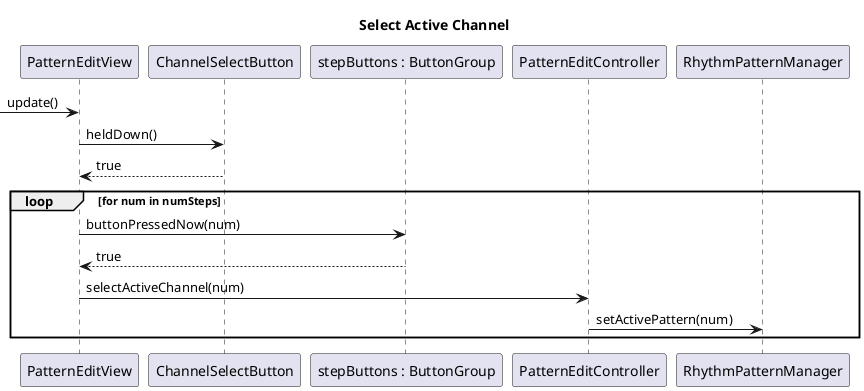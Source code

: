 @startuml

title Select Active Channel

->PatternEditView: update()
PatternEditView -> ChannelSelectButton: heldDown()
ChannelSelectButton --> PatternEditView: true
loop for num in numSteps
    PatternEditView -> "stepButtons : ButtonGroup": buttonPressedNow(num)
    "stepButtons : ButtonGroup" --> PatternEditView: true
    PatternEditView -> PatternEditController: selectActiveChannel(num)
    PatternEditController -> RhythmPatternManager: setActivePattern(num)
end
@enduml
